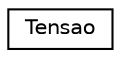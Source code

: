 digraph "Gráfico de Hierarquia de Classes"
{
  edge [fontname="Helvetica",fontsize="10",labelfontname="Helvetica",labelfontsize="10"];
  node [fontname="Helvetica",fontsize="10",shape=record];
  rankdir="LR";
  Node0 [label="Tensao",height=0.2,width=0.4,color="black", fillcolor="white", style="filled",URL="$classTensao.html"];
}
